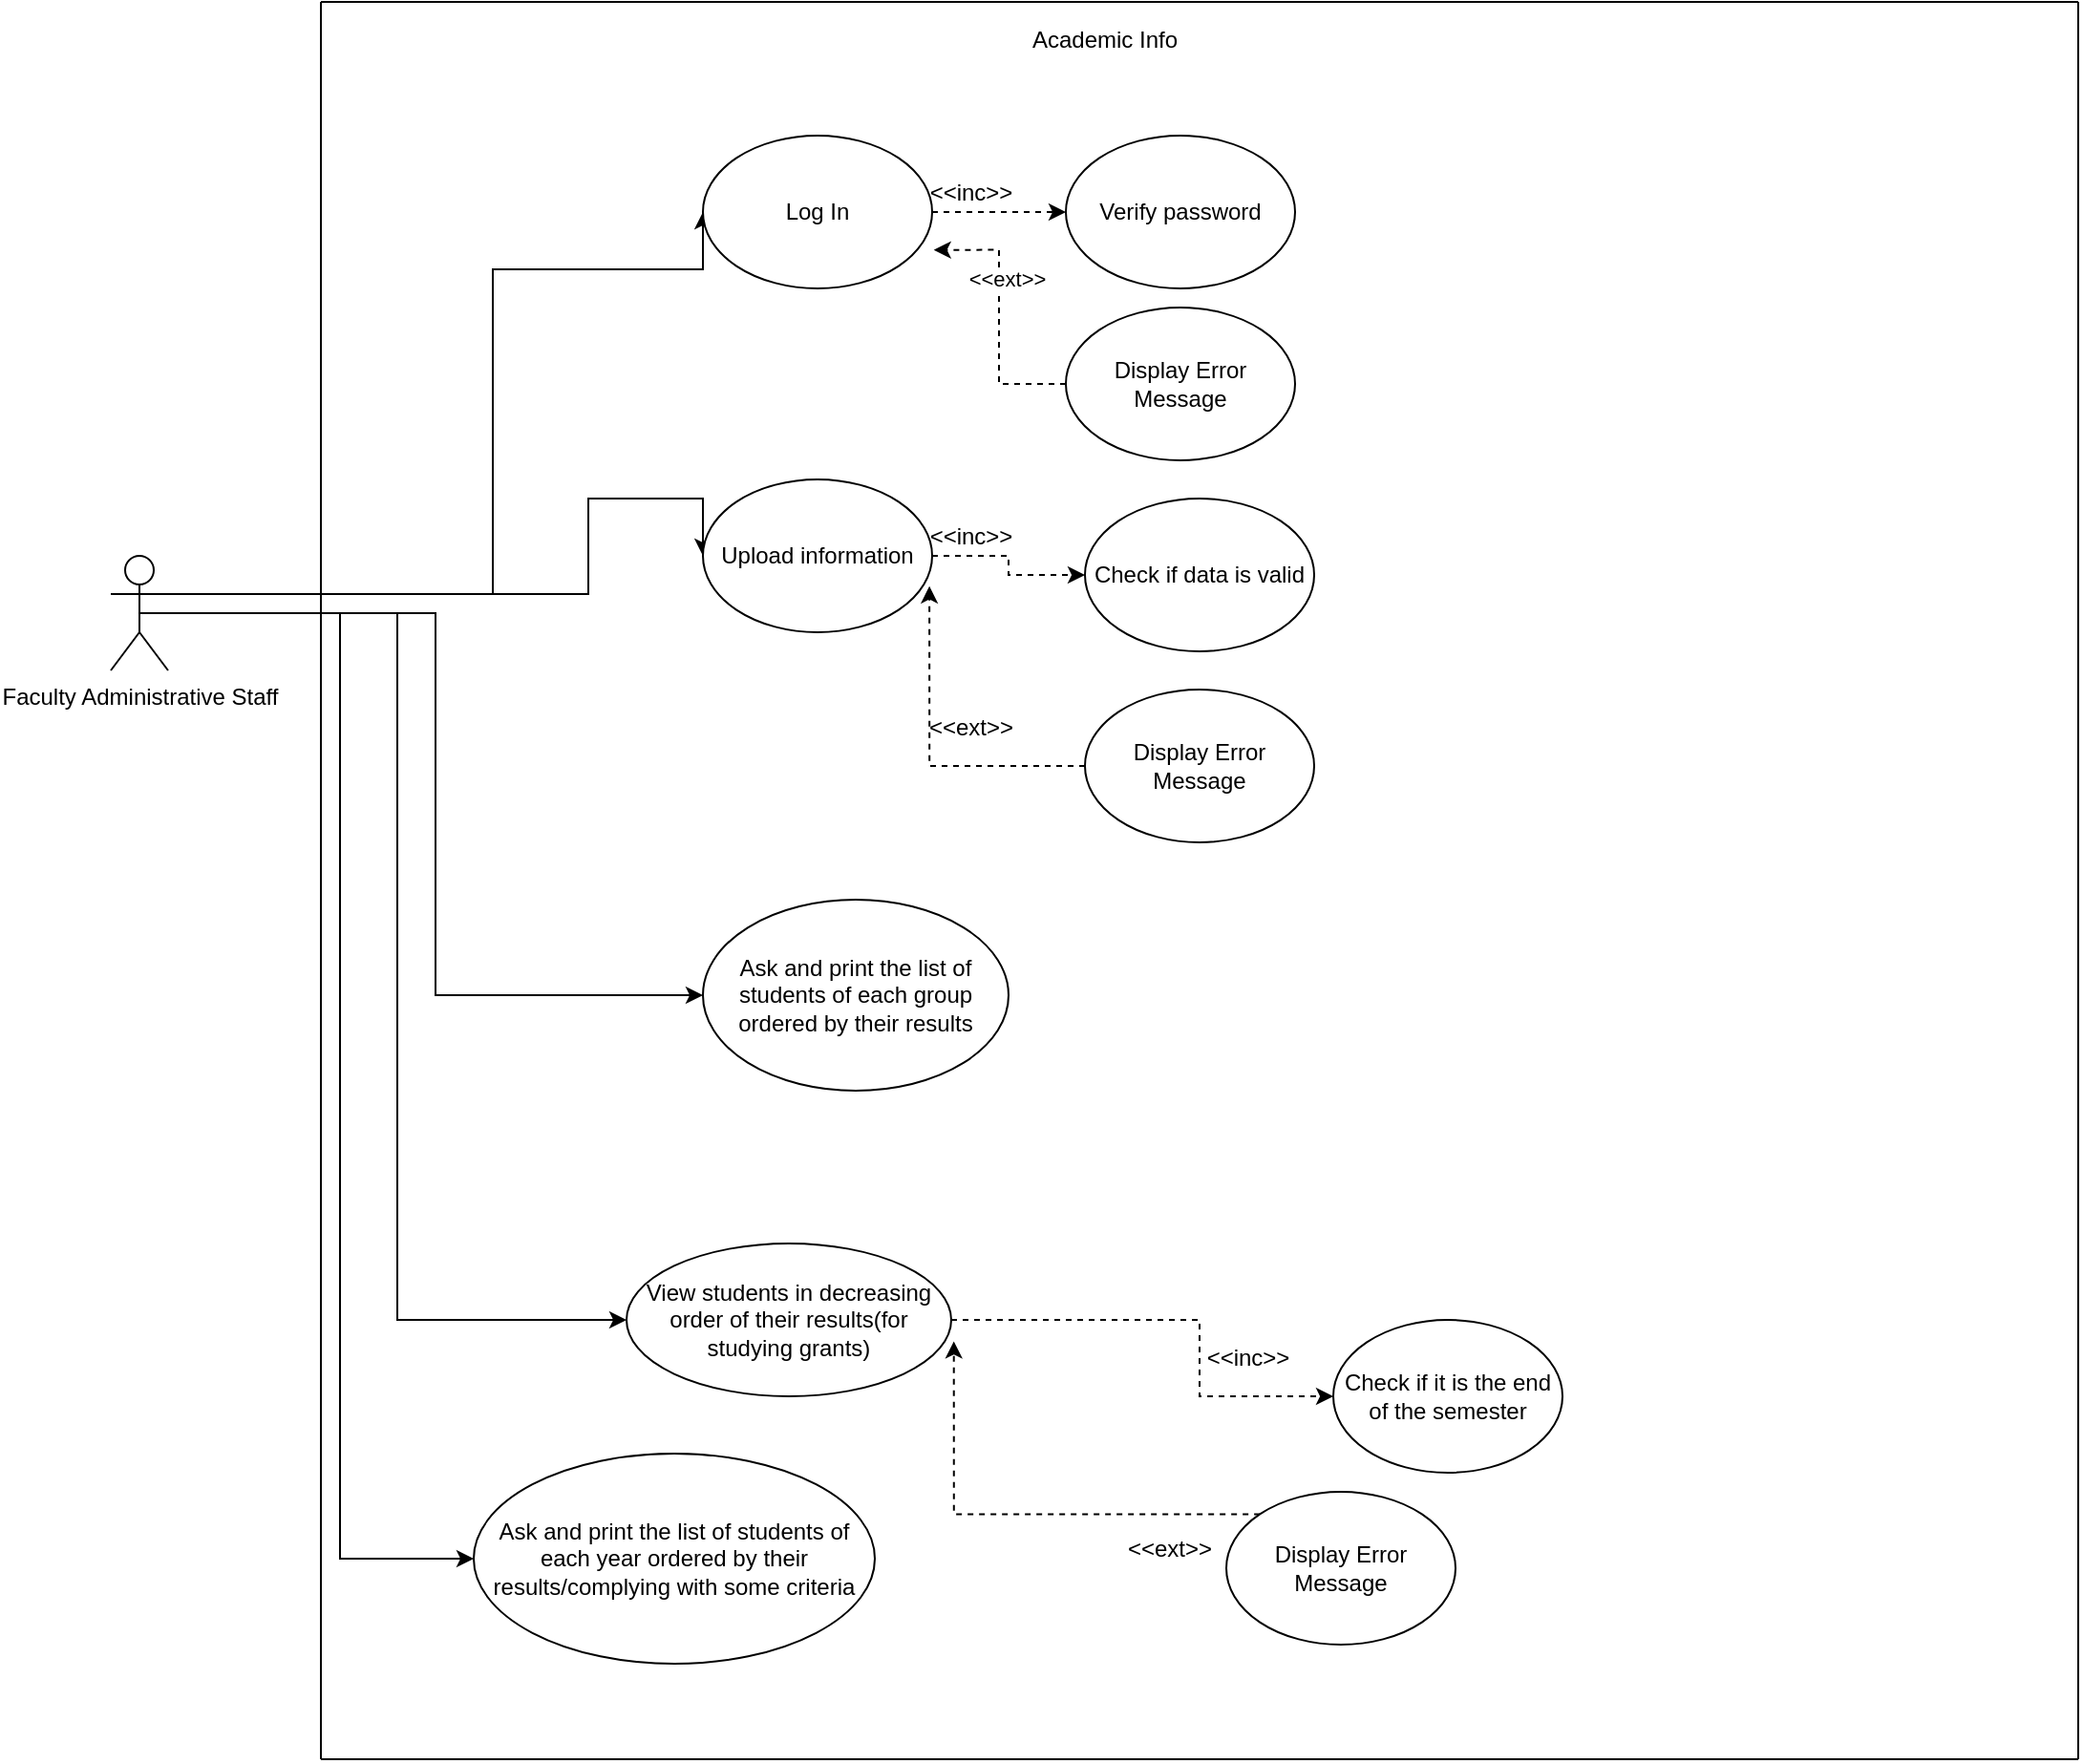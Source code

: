 <mxfile version="17.1.3" type="device"><diagram id="Ifw1mdcxxD01p3pMQ9GC" name="Page-1"><mxGraphModel dx="1865" dy="1748" grid="1" gridSize="10" guides="1" tooltips="1" connect="1" arrows="1" fold="1" page="1" pageScale="1" pageWidth="827" pageHeight="1169" math="0" shadow="0"><root><mxCell id="0"/><mxCell id="1" parent="0"/><mxCell id="pfWZykfjwaoLypPJ-LVU-12" style="edgeStyle=orthogonalEdgeStyle;rounded=0;orthogonalLoop=1;jettySize=auto;html=1;exitX=0.5;exitY=0.5;exitDx=0;exitDy=0;exitPerimeter=0;entryX=0;entryY=0.5;entryDx=0;entryDy=0;" parent="1" source="pfWZykfjwaoLypPJ-LVU-1" target="pfWZykfjwaoLypPJ-LVU-11" edge="1"><mxGeometry relative="1" as="geometry"><Array as="points"><mxPoint x="-30" y="-290"/><mxPoint x="-30" y="-460"/></Array></mxGeometry></mxCell><mxCell id="pfWZykfjwaoLypPJ-LVU-14" style="edgeStyle=orthogonalEdgeStyle;rounded=0;orthogonalLoop=1;jettySize=auto;html=1;exitX=0.5;exitY=0.5;exitDx=0;exitDy=0;exitPerimeter=0;entryX=0;entryY=0.5;entryDx=0;entryDy=0;" parent="1" source="pfWZykfjwaoLypPJ-LVU-1" target="pfWZykfjwaoLypPJ-LVU-13" edge="1"><mxGeometry relative="1" as="geometry"/></mxCell><mxCell id="pfWZykfjwaoLypPJ-LVU-16" style="edgeStyle=orthogonalEdgeStyle;rounded=0;orthogonalLoop=1;jettySize=auto;html=1;exitX=0.5;exitY=0.5;exitDx=0;exitDy=0;exitPerimeter=0;entryX=0;entryY=0.5;entryDx=0;entryDy=0;" parent="1" source="pfWZykfjwaoLypPJ-LVU-1" target="pfWZykfjwaoLypPJ-LVU-15" edge="1"><mxGeometry relative="1" as="geometry"><Array as="points"><mxPoint x="20" y="-290"/><mxPoint x="20" y="-340"/></Array></mxGeometry></mxCell><mxCell id="pfWZykfjwaoLypPJ-LVU-18" style="edgeStyle=orthogonalEdgeStyle;rounded=0;orthogonalLoop=1;jettySize=auto;html=1;exitX=0.5;exitY=0.5;exitDx=0;exitDy=0;exitPerimeter=0;entryX=0;entryY=0.5;entryDx=0;entryDy=0;" parent="1" source="pfWZykfjwaoLypPJ-LVU-1" target="pfWZykfjwaoLypPJ-LVU-17" edge="1"><mxGeometry relative="1" as="geometry"/></mxCell><mxCell id="Jfx8JsOWmd90lKC92vnr-2" style="edgeStyle=orthogonalEdgeStyle;rounded=0;orthogonalLoop=1;jettySize=auto;html=1;exitX=0.5;exitY=0.5;exitDx=0;exitDy=0;exitPerimeter=0;entryX=0;entryY=0.5;entryDx=0;entryDy=0;" edge="1" parent="1" source="pfWZykfjwaoLypPJ-LVU-1" target="Jfx8JsOWmd90lKC92vnr-1"><mxGeometry relative="1" as="geometry"><Array as="points"><mxPoint x="-110" y="-280"/><mxPoint x="-110" y="215"/></Array></mxGeometry></mxCell><mxCell id="pfWZykfjwaoLypPJ-LVU-1" value="Faculty Administrative Staff" style="shape=umlActor;verticalLabelPosition=bottom;verticalAlign=top;html=1;outlineConnect=0;" parent="1" vertex="1"><mxGeometry x="-230" y="-310" width="30" height="60" as="geometry"/></mxCell><mxCell id="pfWZykfjwaoLypPJ-LVU-30" style="edgeStyle=orthogonalEdgeStyle;rounded=0;orthogonalLoop=1;jettySize=auto;html=1;exitX=1;exitY=0.5;exitDx=0;exitDy=0;entryX=0;entryY=0.5;entryDx=0;entryDy=0;dashed=1;" parent="1" source="pfWZykfjwaoLypPJ-LVU-11" target="pfWZykfjwaoLypPJ-LVU-29" edge="1"><mxGeometry relative="1" as="geometry"/></mxCell><mxCell id="pfWZykfjwaoLypPJ-LVU-11" value="Log In" style="ellipse;whiteSpace=wrap;html=1;" parent="1" vertex="1"><mxGeometry x="80" y="-530" width="120" height="80" as="geometry"/></mxCell><mxCell id="pfWZykfjwaoLypPJ-LVU-13" value="Ask and print the list of students of each group ordered by their results" style="ellipse;whiteSpace=wrap;html=1;" parent="1" vertex="1"><mxGeometry x="80" y="-130" width="160" height="100" as="geometry"/></mxCell><mxCell id="pfWZykfjwaoLypPJ-LVU-37" style="edgeStyle=orthogonalEdgeStyle;rounded=0;orthogonalLoop=1;jettySize=auto;html=1;exitX=1;exitY=0.5;exitDx=0;exitDy=0;entryX=0;entryY=0.5;entryDx=0;entryDy=0;dashed=1;" parent="1" source="pfWZykfjwaoLypPJ-LVU-15" target="pfWZykfjwaoLypPJ-LVU-36" edge="1"><mxGeometry relative="1" as="geometry"/></mxCell><mxCell id="pfWZykfjwaoLypPJ-LVU-15" value="Upload information" style="ellipse;whiteSpace=wrap;html=1;" parent="1" vertex="1"><mxGeometry x="80" y="-350" width="120" height="80" as="geometry"/></mxCell><mxCell id="V_DAbcqPA9rKKdh40VSJ-1" style="edgeStyle=orthogonalEdgeStyle;rounded=0;orthogonalLoop=1;jettySize=auto;html=1;exitX=1;exitY=0.5;exitDx=0;exitDy=0;entryX=0;entryY=0.5;entryDx=0;entryDy=0;dashed=1;" parent="1" source="pfWZykfjwaoLypPJ-LVU-17" target="pfWZykfjwaoLypPJ-LVU-49" edge="1"><mxGeometry relative="1" as="geometry"><Array as="points"><mxPoint x="340" y="90"/><mxPoint x="340" y="130"/></Array></mxGeometry></mxCell><mxCell id="pfWZykfjwaoLypPJ-LVU-17" value="View students in decreasing order of their results(for studying grants)" style="ellipse;whiteSpace=wrap;html=1;" parent="1" vertex="1"><mxGeometry x="40" y="50" width="170" height="80" as="geometry"/></mxCell><mxCell id="pfWZykfjwaoLypPJ-LVU-29" value="Verify password" style="ellipse;whiteSpace=wrap;html=1;" parent="1" vertex="1"><mxGeometry x="270" y="-530" width="120" height="80" as="geometry"/></mxCell><mxCell id="pfWZykfjwaoLypPJ-LVU-34" style="edgeStyle=orthogonalEdgeStyle;rounded=0;orthogonalLoop=1;jettySize=auto;html=1;exitX=0;exitY=0.5;exitDx=0;exitDy=0;entryX=1.007;entryY=0.748;entryDx=0;entryDy=0;entryPerimeter=0;dashed=1;" parent="1" source="pfWZykfjwaoLypPJ-LVU-31" target="pfWZykfjwaoLypPJ-LVU-11" edge="1"><mxGeometry relative="1" as="geometry"/></mxCell><mxCell id="pfWZykfjwaoLypPJ-LVU-35" value="&amp;lt;&amp;lt;ext&amp;gt;&amp;gt;" style="edgeLabel;html=1;align=center;verticalAlign=middle;resizable=0;points=[];" parent="pfWZykfjwaoLypPJ-LVU-34" vertex="1" connectable="0"><mxGeometry x="0.28" y="-4" relative="1" as="geometry"><mxPoint y="-1" as="offset"/></mxGeometry></mxCell><mxCell id="pfWZykfjwaoLypPJ-LVU-31" value="Display Error Message" style="ellipse;whiteSpace=wrap;html=1;" parent="1" vertex="1"><mxGeometry x="270" y="-440" width="120" height="80" as="geometry"/></mxCell><mxCell id="pfWZykfjwaoLypPJ-LVU-32" value="&amp;lt;&amp;lt;inc&amp;gt;&amp;gt;" style="text;html=1;align=center;verticalAlign=middle;resizable=0;points=[];autosize=1;strokeColor=none;fillColor=none;" parent="1" vertex="1"><mxGeometry x="190" y="-510" width="60" height="20" as="geometry"/></mxCell><mxCell id="pfWZykfjwaoLypPJ-LVU-36" value="Check if data is valid" style="ellipse;whiteSpace=wrap;html=1;" parent="1" vertex="1"><mxGeometry x="280" y="-340" width="120" height="80" as="geometry"/></mxCell><mxCell id="pfWZykfjwaoLypPJ-LVU-38" value="&amp;lt;&amp;lt;inc&amp;gt;&amp;gt;" style="text;html=1;align=center;verticalAlign=middle;resizable=0;points=[];autosize=1;strokeColor=none;fillColor=none;" parent="1" vertex="1"><mxGeometry x="190" y="-330" width="60" height="20" as="geometry"/></mxCell><mxCell id="pfWZykfjwaoLypPJ-LVU-40" style="edgeStyle=orthogonalEdgeStyle;rounded=0;orthogonalLoop=1;jettySize=auto;html=1;exitX=0;exitY=0.5;exitDx=0;exitDy=0;entryX=0.988;entryY=0.698;entryDx=0;entryDy=0;entryPerimeter=0;dashed=1;" parent="1" source="pfWZykfjwaoLypPJ-LVU-39" target="pfWZykfjwaoLypPJ-LVU-15" edge="1"><mxGeometry relative="1" as="geometry"/></mxCell><mxCell id="pfWZykfjwaoLypPJ-LVU-39" value="Display Error Message" style="ellipse;whiteSpace=wrap;html=1;" parent="1" vertex="1"><mxGeometry x="280" y="-240" width="120" height="80" as="geometry"/></mxCell><mxCell id="pfWZykfjwaoLypPJ-LVU-41" value="&amp;lt;&amp;lt;ext&amp;gt;&amp;gt;" style="text;html=1;align=center;verticalAlign=middle;resizable=0;points=[];autosize=1;strokeColor=none;fillColor=none;" parent="1" vertex="1"><mxGeometry x="190" y="-230" width="60" height="20" as="geometry"/></mxCell><mxCell id="pfWZykfjwaoLypPJ-LVU-49" value="Check if it is the end of the semester" style="ellipse;whiteSpace=wrap;html=1;" parent="1" vertex="1"><mxGeometry x="410" y="90" width="120" height="80" as="geometry"/></mxCell><mxCell id="V_DAbcqPA9rKKdh40VSJ-11" style="edgeStyle=orthogonalEdgeStyle;rounded=0;orthogonalLoop=1;jettySize=auto;html=1;exitX=0;exitY=0;exitDx=0;exitDy=0;entryX=1.008;entryY=0.64;entryDx=0;entryDy=0;entryPerimeter=0;dashed=1;" parent="1" source="pfWZykfjwaoLypPJ-LVU-50" target="pfWZykfjwaoLypPJ-LVU-17" edge="1"><mxGeometry relative="1" as="geometry"><Array as="points"><mxPoint x="211" y="192"/></Array></mxGeometry></mxCell><mxCell id="pfWZykfjwaoLypPJ-LVU-50" value="Display Error Message" style="ellipse;whiteSpace=wrap;html=1;" parent="1" vertex="1"><mxGeometry x="354" y="180" width="120" height="80" as="geometry"/></mxCell><mxCell id="V_DAbcqPA9rKKdh40VSJ-7" value="&amp;lt;&amp;lt;inc&amp;gt;&amp;gt;" style="text;html=1;align=center;verticalAlign=middle;resizable=0;points=[];autosize=1;strokeColor=none;fillColor=none;" parent="1" vertex="1"><mxGeometry x="335" y="100" width="60" height="20" as="geometry"/></mxCell><mxCell id="V_DAbcqPA9rKKdh40VSJ-15" value="&amp;lt;&amp;lt;ext&amp;gt;&amp;gt;" style="text;html=1;align=center;verticalAlign=middle;resizable=0;points=[];autosize=1;strokeColor=none;fillColor=none;" parent="1" vertex="1"><mxGeometry x="294" y="200" width="60" height="20" as="geometry"/></mxCell><mxCell id="V_DAbcqPA9rKKdh40VSJ-22" value="" style="endArrow=none;html=1;rounded=0;" parent="1" edge="1"><mxGeometry width="50" height="50" relative="1" as="geometry"><mxPoint x="-120" y="-600" as="sourcePoint"/><mxPoint x="800" y="-600" as="targetPoint"/></mxGeometry></mxCell><mxCell id="V_DAbcqPA9rKKdh40VSJ-23" value="" style="endArrow=none;html=1;rounded=0;" parent="1" edge="1"><mxGeometry width="50" height="50" relative="1" as="geometry"><mxPoint x="-120" y="320" as="sourcePoint"/><mxPoint x="-120" y="-600" as="targetPoint"/></mxGeometry></mxCell><mxCell id="V_DAbcqPA9rKKdh40VSJ-24" value="" style="endArrow=none;html=1;rounded=0;" parent="1" edge="1"><mxGeometry width="50" height="50" relative="1" as="geometry"><mxPoint x="-120" y="320" as="sourcePoint"/><mxPoint x="800" y="320" as="targetPoint"/></mxGeometry></mxCell><mxCell id="V_DAbcqPA9rKKdh40VSJ-25" value="" style="endArrow=none;html=1;rounded=0;" parent="1" edge="1"><mxGeometry width="50" height="50" relative="1" as="geometry"><mxPoint x="800" y="320" as="sourcePoint"/><mxPoint x="800" y="-600" as="targetPoint"/></mxGeometry></mxCell><mxCell id="V_DAbcqPA9rKKdh40VSJ-26" value="Academic Info&lt;br&gt;" style="text;html=1;align=center;verticalAlign=middle;resizable=0;points=[];autosize=1;strokeColor=none;fillColor=none;" parent="1" vertex="1"><mxGeometry x="245" y="-590" width="90" height="20" as="geometry"/></mxCell><mxCell id="Jfx8JsOWmd90lKC92vnr-1" value="&lt;span&gt;Ask and print the list of students of each year ordered by their results/complying with some criteria&lt;/span&gt;" style="ellipse;whiteSpace=wrap;html=1;" vertex="1" parent="1"><mxGeometry x="-40" y="160" width="210" height="110" as="geometry"/></mxCell></root></mxGraphModel></diagram></mxfile>